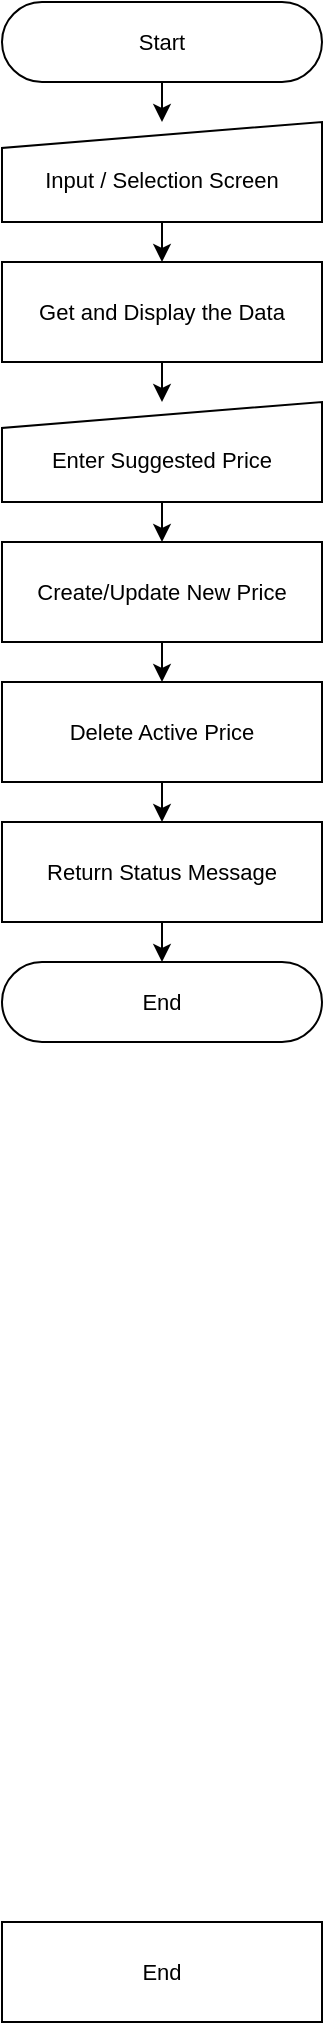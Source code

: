 <mxfile version="24.0.7" type="github">
  <diagram name="Page-1" id="x1KBnbt9IiB55nk-JKvv">
    <mxGraphModel dx="786" dy="477" grid="1" gridSize="10" guides="1" tooltips="1" connect="1" arrows="1" fold="1" page="1" pageScale="1" pageWidth="1654" pageHeight="1169" math="0" shadow="0">
      <root>
        <mxCell id="0" />
        <mxCell id="1" parent="0" />
        <mxCell id="JPb6A8KTQblt67z1tYf1-13" style="edgeStyle=orthogonalEdgeStyle;rounded=0;orthogonalLoop=1;jettySize=auto;html=1;exitX=0.5;exitY=0.5;exitDx=0;exitDy=20;exitPerimeter=0;entryX=0.5;entryY=0;entryDx=0;entryDy=0;" edge="1" parent="1" source="JPb6A8KTQblt67z1tYf1-1" target="JPb6A8KTQblt67z1tYf1-2">
          <mxGeometry relative="1" as="geometry" />
        </mxCell>
        <mxCell id="JPb6A8KTQblt67z1tYf1-1" value="Start" style="html=1;dashed=0;whiteSpace=wrap;shape=mxgraph.dfd.start;fontSize=11;" vertex="1" parent="1">
          <mxGeometry x="60" y="40" width="160" height="40" as="geometry" />
        </mxCell>
        <mxCell id="JPb6A8KTQblt67z1tYf1-14" style="edgeStyle=orthogonalEdgeStyle;rounded=0;orthogonalLoop=1;jettySize=auto;html=1;exitX=0.5;exitY=1;exitDx=0;exitDy=0;entryX=0.5;entryY=0;entryDx=0;entryDy=0;" edge="1" parent="1" source="JPb6A8KTQblt67z1tYf1-2" target="JPb6A8KTQblt67z1tYf1-4">
          <mxGeometry relative="1" as="geometry" />
        </mxCell>
        <mxCell id="JPb6A8KTQblt67z1tYf1-2" value="Input / Selection Screen" style="shape=manualInput;whiteSpace=wrap;html=1;fontSize=11;size=13;spacingTop=7;" vertex="1" parent="1">
          <mxGeometry x="60" y="100" width="160" height="50" as="geometry" />
        </mxCell>
        <mxCell id="JPb6A8KTQblt67z1tYf1-15" style="edgeStyle=orthogonalEdgeStyle;rounded=0;orthogonalLoop=1;jettySize=auto;html=1;exitX=0.5;exitY=1;exitDx=0;exitDy=0;entryX=0.5;entryY=0;entryDx=0;entryDy=0;" edge="1" parent="1" source="JPb6A8KTQblt67z1tYf1-4" target="JPb6A8KTQblt67z1tYf1-8">
          <mxGeometry relative="1" as="geometry" />
        </mxCell>
        <mxCell id="JPb6A8KTQblt67z1tYf1-4" value="Get and Display the Data" style="shape=process;whiteSpace=wrap;html=1;backgroundOutline=1;fontSize=11;size=0;" vertex="1" parent="1">
          <mxGeometry x="60" y="170" width="160" height="50" as="geometry" />
        </mxCell>
        <mxCell id="JPb6A8KTQblt67z1tYf1-16" style="edgeStyle=orthogonalEdgeStyle;rounded=0;orthogonalLoop=1;jettySize=auto;html=1;exitX=0.5;exitY=1;exitDx=0;exitDy=0;entryX=0.5;entryY=0;entryDx=0;entryDy=0;" edge="1" parent="1" source="JPb6A8KTQblt67z1tYf1-8" target="JPb6A8KTQblt67z1tYf1-9">
          <mxGeometry relative="1" as="geometry" />
        </mxCell>
        <mxCell id="JPb6A8KTQblt67z1tYf1-8" value="Enter Suggested Price" style="shape=manualInput;whiteSpace=wrap;html=1;fontSize=11;size=13;spacingTop=7;" vertex="1" parent="1">
          <mxGeometry x="60" y="240" width="160" height="50" as="geometry" />
        </mxCell>
        <mxCell id="JPb6A8KTQblt67z1tYf1-17" style="edgeStyle=orthogonalEdgeStyle;rounded=0;orthogonalLoop=1;jettySize=auto;html=1;exitX=0.5;exitY=1;exitDx=0;exitDy=0;entryX=0.5;entryY=0;entryDx=0;entryDy=0;" edge="1" parent="1" source="JPb6A8KTQblt67z1tYf1-9" target="JPb6A8KTQblt67z1tYf1-10">
          <mxGeometry relative="1" as="geometry" />
        </mxCell>
        <mxCell id="JPb6A8KTQblt67z1tYf1-9" value="Create/Update New Price" style="shape=process;whiteSpace=wrap;html=1;backgroundOutline=1;fontSize=11;size=0;" vertex="1" parent="1">
          <mxGeometry x="60" y="310" width="160" height="50" as="geometry" />
        </mxCell>
        <mxCell id="JPb6A8KTQblt67z1tYf1-18" style="edgeStyle=orthogonalEdgeStyle;rounded=0;orthogonalLoop=1;jettySize=auto;html=1;exitX=0.5;exitY=1;exitDx=0;exitDy=0;entryX=0.5;entryY=0;entryDx=0;entryDy=0;" edge="1" parent="1" source="JPb6A8KTQblt67z1tYf1-10" target="JPb6A8KTQblt67z1tYf1-11">
          <mxGeometry relative="1" as="geometry" />
        </mxCell>
        <mxCell id="JPb6A8KTQblt67z1tYf1-10" value="Delete Active Price" style="shape=process;whiteSpace=wrap;html=1;backgroundOutline=1;fontSize=11;size=0;" vertex="1" parent="1">
          <mxGeometry x="60" y="380" width="160" height="50" as="geometry" />
        </mxCell>
        <mxCell id="JPb6A8KTQblt67z1tYf1-11" value="Return Status Message" style="shape=process;whiteSpace=wrap;html=1;backgroundOutline=1;fontSize=11;size=0;" vertex="1" parent="1">
          <mxGeometry x="60" y="450" width="160" height="50" as="geometry" />
        </mxCell>
        <mxCell id="JPb6A8KTQblt67z1tYf1-20" value="End" style="html=1;dashed=0;whiteSpace=wrap;shape=mxgraph.dfd.start;fontSize=11;" vertex="1" parent="1">
          <mxGeometry x="60" y="520" width="160" height="40" as="geometry" />
        </mxCell>
        <mxCell id="JPb6A8KTQblt67z1tYf1-21" value="End" style="shape=process;whiteSpace=wrap;html=1;backgroundOutline=1;fontSize=11;size=0;" vertex="1" parent="1">
          <mxGeometry x="60" y="1000" width="160" height="50" as="geometry" />
        </mxCell>
        <mxCell id="JPb6A8KTQblt67z1tYf1-22" style="edgeStyle=orthogonalEdgeStyle;rounded=0;orthogonalLoop=1;jettySize=auto;html=1;exitX=0.5;exitY=1;exitDx=0;exitDy=0;entryX=0.5;entryY=0.5;entryDx=0;entryDy=-20;entryPerimeter=0;" edge="1" parent="1" source="JPb6A8KTQblt67z1tYf1-11" target="JPb6A8KTQblt67z1tYf1-20">
          <mxGeometry relative="1" as="geometry" />
        </mxCell>
      </root>
    </mxGraphModel>
  </diagram>
</mxfile>
